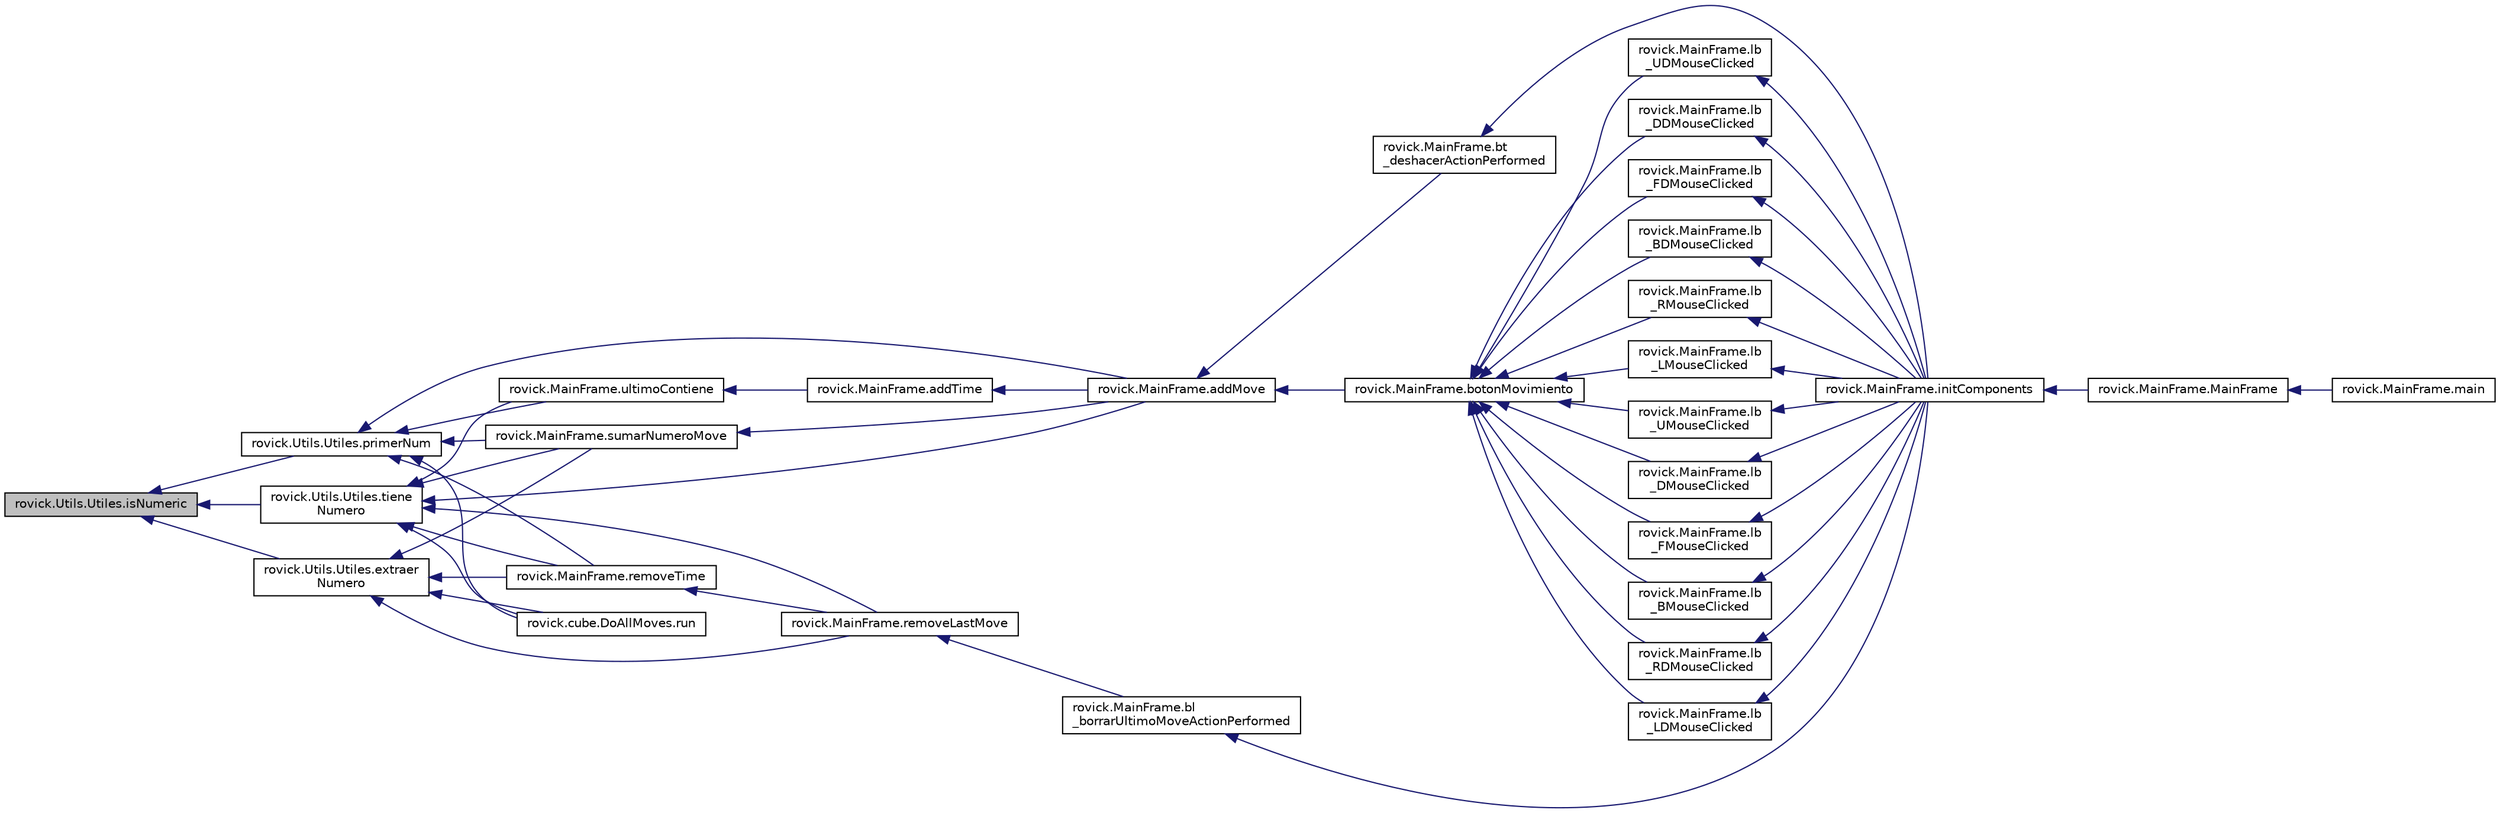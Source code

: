 digraph "rovick.Utils.Utiles.isNumeric"
{
  edge [fontname="Helvetica",fontsize="10",labelfontname="Helvetica",labelfontsize="10"];
  node [fontname="Helvetica",fontsize="10",shape=record];
  rankdir="LR";
  Node27 [label="rovick.Utils.Utiles.isNumeric",height=0.2,width=0.4,color="black", fillcolor="grey75", style="filled", fontcolor="black"];
  Node27 -> Node28 [dir="back",color="midnightblue",fontsize="10",style="solid",fontname="Helvetica"];
  Node28 [label="rovick.Utils.Utiles.tiene\lNumero",height=0.2,width=0.4,color="black", fillcolor="white", style="filled",URL="$classrovick_1_1_utils_1_1_utiles.html#a3727c5ee9df98a910159a619889f7bda",tooltip="Metodo que te devuelve true si la cadena pasada contiene algún numero. "];
  Node28 -> Node29 [dir="back",color="midnightblue",fontsize="10",style="solid",fontname="Helvetica"];
  Node29 [label="rovick.cube.DoAllMoves.run",height=0.2,width=0.4,color="black", fillcolor="white", style="filled",URL="$classrovick_1_1cube_1_1_do_all_moves.html#a19f19c1e0e3f4b224170839f2233997c"];
  Node28 -> Node30 [dir="back",color="midnightblue",fontsize="10",style="solid",fontname="Helvetica"];
  Node30 [label="rovick.MainFrame.sumarNumeroMove",height=0.2,width=0.4,color="black", fillcolor="white", style="filled",URL="$group___auxiliares.html#ga724eeaf4315d25cbeae55131e775b2cb",tooltip="Suma al string move un movimiento. "];
  Node30 -> Node31 [dir="back",color="midnightblue",fontsize="10",style="solid",fontname="Helvetica"];
  Node31 [label="rovick.MainFrame.addMove",height=0.2,width=0.4,color="black", fillcolor="white", style="filled",URL="$group___auxiliares.html#ga49c8ae6bbd67d575b5b9c8ee575a82ff",tooltip="Añade el movimiento al ArrayLista movimientos dependiendo de que movimiento sea. "];
  Node31 -> Node32 [dir="back",color="midnightblue",fontsize="10",style="solid",fontname="Helvetica"];
  Node32 [label="rovick.MainFrame.botonMovimiento",height=0.2,width=0.4,color="black", fillcolor="white", style="filled",URL="$group___principales.html#gae2c42cbf5cab358d9b60d6c7a50ab85f",tooltip="Metodo al que llaman los Botones de los movimientos, Si el checkBox cb_hacerSegunPulsas esta activado..."];
  Node32 -> Node33 [dir="back",color="midnightblue",fontsize="10",style="solid",fontname="Helvetica"];
  Node33 [label="rovick.MainFrame.lb\l_RMouseClicked",height=0.2,width=0.4,color="black", fillcolor="white", style="filled",URL="$group___botones.html#ga806a4d37b42c38a01063536d98bf9442"];
  Node33 -> Node34 [dir="back",color="midnightblue",fontsize="10",style="solid",fontname="Helvetica"];
  Node34 [label="rovick.MainFrame.initComponents",height=0.2,width=0.4,color="black", fillcolor="white", style="filled",URL="$classrovick_1_1_main_frame.html#a6bfda0f949106916323960d384a309e0"];
  Node34 -> Node35 [dir="back",color="midnightblue",fontsize="10",style="solid",fontname="Helvetica"];
  Node35 [label="rovick.MainFrame.MainFrame",height=0.2,width=0.4,color="black", fillcolor="white", style="filled",URL="$group___principales.html#ga511f1ff25cbcc94bf9a36611674b5fec",tooltip="Contrucotr de la victa principal. "];
  Node35 -> Node36 [dir="back",color="midnightblue",fontsize="10",style="solid",fontname="Helvetica"];
  Node36 [label="rovick.MainFrame.main",height=0.2,width=0.4,color="black", fillcolor="white", style="filled",URL="$classrovick_1_1_main_frame.html#ac31f17c5894a105267e32842324663ac"];
  Node32 -> Node37 [dir="back",color="midnightblue",fontsize="10",style="solid",fontname="Helvetica"];
  Node37 [label="rovick.MainFrame.lb\l_LMouseClicked",height=0.2,width=0.4,color="black", fillcolor="white", style="filled",URL="$group___botones.html#gab1bffa7346d3a8a6a04c7c74edd854b9"];
  Node37 -> Node34 [dir="back",color="midnightblue",fontsize="10",style="solid",fontname="Helvetica"];
  Node32 -> Node38 [dir="back",color="midnightblue",fontsize="10",style="solid",fontname="Helvetica"];
  Node38 [label="rovick.MainFrame.lb\l_UMouseClicked",height=0.2,width=0.4,color="black", fillcolor="white", style="filled",URL="$group___botones.html#gad7d6a61ea3f70d947bab03ca93f5c76f"];
  Node38 -> Node34 [dir="back",color="midnightblue",fontsize="10",style="solid",fontname="Helvetica"];
  Node32 -> Node39 [dir="back",color="midnightblue",fontsize="10",style="solid",fontname="Helvetica"];
  Node39 [label="rovick.MainFrame.lb\l_DMouseClicked",height=0.2,width=0.4,color="black", fillcolor="white", style="filled",URL="$group___botones.html#gad29bf698bb00fce441a3666ce81c04f8"];
  Node39 -> Node34 [dir="back",color="midnightblue",fontsize="10",style="solid",fontname="Helvetica"];
  Node32 -> Node40 [dir="back",color="midnightblue",fontsize="10",style="solid",fontname="Helvetica"];
  Node40 [label="rovick.MainFrame.lb\l_FMouseClicked",height=0.2,width=0.4,color="black", fillcolor="white", style="filled",URL="$group___botones.html#ga7dbf6abea21412b993496f2272394add"];
  Node40 -> Node34 [dir="back",color="midnightblue",fontsize="10",style="solid",fontname="Helvetica"];
  Node32 -> Node41 [dir="back",color="midnightblue",fontsize="10",style="solid",fontname="Helvetica"];
  Node41 [label="rovick.MainFrame.lb\l_BMouseClicked",height=0.2,width=0.4,color="black", fillcolor="white", style="filled",URL="$group___botones.html#ga1bf2298bc72ca8ad5e1a297e9fe553aa"];
  Node41 -> Node34 [dir="back",color="midnightblue",fontsize="10",style="solid",fontname="Helvetica"];
  Node32 -> Node42 [dir="back",color="midnightblue",fontsize="10",style="solid",fontname="Helvetica"];
  Node42 [label="rovick.MainFrame.lb\l_RDMouseClicked",height=0.2,width=0.4,color="black", fillcolor="white", style="filled",URL="$group___botones.html#ga3d74cf4cc0f87ec35842fd8fff42e80c"];
  Node42 -> Node34 [dir="back",color="midnightblue",fontsize="10",style="solid",fontname="Helvetica"];
  Node32 -> Node43 [dir="back",color="midnightblue",fontsize="10",style="solid",fontname="Helvetica"];
  Node43 [label="rovick.MainFrame.lb\l_LDMouseClicked",height=0.2,width=0.4,color="black", fillcolor="white", style="filled",URL="$group___botones.html#ga11a49350175011fe98d970f9aaabf65d"];
  Node43 -> Node34 [dir="back",color="midnightblue",fontsize="10",style="solid",fontname="Helvetica"];
  Node32 -> Node44 [dir="back",color="midnightblue",fontsize="10",style="solid",fontname="Helvetica"];
  Node44 [label="rovick.MainFrame.lb\l_UDMouseClicked",height=0.2,width=0.4,color="black", fillcolor="white", style="filled",URL="$group___botones.html#ga8f21d07f95b26c7977f9caf32e4b1b2d"];
  Node44 -> Node34 [dir="back",color="midnightblue",fontsize="10",style="solid",fontname="Helvetica"];
  Node32 -> Node45 [dir="back",color="midnightblue",fontsize="10",style="solid",fontname="Helvetica"];
  Node45 [label="rovick.MainFrame.lb\l_DDMouseClicked",height=0.2,width=0.4,color="black", fillcolor="white", style="filled",URL="$group___botones.html#ga71ce387a0aeb3ea68ebdf029b180a3b6"];
  Node45 -> Node34 [dir="back",color="midnightblue",fontsize="10",style="solid",fontname="Helvetica"];
  Node32 -> Node46 [dir="back",color="midnightblue",fontsize="10",style="solid",fontname="Helvetica"];
  Node46 [label="rovick.MainFrame.lb\l_FDMouseClicked",height=0.2,width=0.4,color="black", fillcolor="white", style="filled",URL="$group___botones.html#ga31321cdc0955f60c49b93b3ada6d8866"];
  Node46 -> Node34 [dir="back",color="midnightblue",fontsize="10",style="solid",fontname="Helvetica"];
  Node32 -> Node47 [dir="back",color="midnightblue",fontsize="10",style="solid",fontname="Helvetica"];
  Node47 [label="rovick.MainFrame.lb\l_BDMouseClicked",height=0.2,width=0.4,color="black", fillcolor="white", style="filled",URL="$group___botones.html#ga7e962ccf5b128e8f2804f42c61c86b7d"];
  Node47 -> Node34 [dir="back",color="midnightblue",fontsize="10",style="solid",fontname="Helvetica"];
  Node31 -> Node48 [dir="back",color="midnightblue",fontsize="10",style="solid",fontname="Helvetica"];
  Node48 [label="rovick.MainFrame.bt\l_deshacerActionPerformed",height=0.2,width=0.4,color="black", fillcolor="white", style="filled",URL="$group___otros.html#ga822786b927cc80f5020a8e8a3ca93a2f"];
  Node48 -> Node34 [dir="back",color="midnightblue",fontsize="10",style="solid",fontname="Helvetica"];
  Node28 -> Node49 [dir="back",color="midnightblue",fontsize="10",style="solid",fontname="Helvetica"];
  Node49 [label="rovick.MainFrame.ultimoContiene",height=0.2,width=0.4,color="black", fillcolor="white", style="filled",URL="$group___auxiliares.html#ga115fa1a1d9c876f4e7cc647563af0c4a",tooltip="Devuelve true si el ultimo movimiento del ArrayList movimientos contiene el String move..."];
  Node49 -> Node50 [dir="back",color="midnightblue",fontsize="10",style="solid",fontname="Helvetica"];
  Node50 [label="rovick.MainFrame.addTime",height=0.2,width=0.4,color="black", fillcolor="white", style="filled",URL="$group___auxiliares.html#ga6427827ba7ae6ec2db0c2fedaa60b196",tooltip="Encargado de añadir el tiempo correspondiente el GregorianCalendar tiempo. "];
  Node50 -> Node31 [dir="back",color="midnightblue",fontsize="10",style="solid",fontname="Helvetica"];
  Node28 -> Node31 [dir="back",color="midnightblue",fontsize="10",style="solid",fontname="Helvetica"];
  Node28 -> Node51 [dir="back",color="midnightblue",fontsize="10",style="solid",fontname="Helvetica"];
  Node51 [label="rovick.MainFrame.removeTime",height=0.2,width=0.4,color="black", fillcolor="white", style="filled",URL="$group___auxiliares.html#gaf06cc67bd587af7c4b5749cb74c55854",tooltip="Resta tiempo al GregorianCalendar tiempo dependiendo de que movimiento sea. "];
  Node51 -> Node52 [dir="back",color="midnightblue",fontsize="10",style="solid",fontname="Helvetica"];
  Node52 [label="rovick.MainFrame.removeLastMove",height=0.2,width=0.4,color="black", fillcolor="white", style="filled",URL="$group___auxiliares.html#ga27c198265fb7a3f149b95aaac12bf9f0",tooltip="Borra el ultimo movimiento del ArrayList movimientos, y ajusta los tiempos y los movimientos. "];
  Node52 -> Node53 [dir="back",color="midnightblue",fontsize="10",style="solid",fontname="Helvetica"];
  Node53 [label="rovick.MainFrame.bl\l_borrarUltimoMoveActionPerformed",height=0.2,width=0.4,color="black", fillcolor="white", style="filled",URL="$group___otros.html#ga34294f2c62e4f116ccf881cfefcaeacb"];
  Node53 -> Node34 [dir="back",color="midnightblue",fontsize="10",style="solid",fontname="Helvetica"];
  Node28 -> Node52 [dir="back",color="midnightblue",fontsize="10",style="solid",fontname="Helvetica"];
  Node27 -> Node54 [dir="back",color="midnightblue",fontsize="10",style="solid",fontname="Helvetica"];
  Node54 [label="rovick.Utils.Utiles.extraer\lNumero",height=0.2,width=0.4,color="black", fillcolor="white", style="filled",URL="$classrovick_1_1_utils_1_1_utiles.html#a7bc6aa7244f58b59cb5d6ae1d87b1cf5",tooltip="Metodo que te devuelve el entero que contine la cadena. "];
  Node54 -> Node29 [dir="back",color="midnightblue",fontsize="10",style="solid",fontname="Helvetica"];
  Node54 -> Node30 [dir="back",color="midnightblue",fontsize="10",style="solid",fontname="Helvetica"];
  Node54 -> Node51 [dir="back",color="midnightblue",fontsize="10",style="solid",fontname="Helvetica"];
  Node54 -> Node52 [dir="back",color="midnightblue",fontsize="10",style="solid",fontname="Helvetica"];
  Node27 -> Node55 [dir="back",color="midnightblue",fontsize="10",style="solid",fontname="Helvetica"];
  Node55 [label="rovick.Utils.Utiles.primerNum",height=0.2,width=0.4,color="black", fillcolor="white", style="filled",URL="$classrovick_1_1_utils_1_1_utiles.html#a6844ffe69749214354abe47b5a4d19ba",tooltip="Metdo que devuelve la posicion del pimier numero numérico de la cadena. "];
  Node55 -> Node29 [dir="back",color="midnightblue",fontsize="10",style="solid",fontname="Helvetica"];
  Node55 -> Node30 [dir="back",color="midnightblue",fontsize="10",style="solid",fontname="Helvetica"];
  Node55 -> Node49 [dir="back",color="midnightblue",fontsize="10",style="solid",fontname="Helvetica"];
  Node55 -> Node31 [dir="back",color="midnightblue",fontsize="10",style="solid",fontname="Helvetica"];
  Node55 -> Node51 [dir="back",color="midnightblue",fontsize="10",style="solid",fontname="Helvetica"];
}
